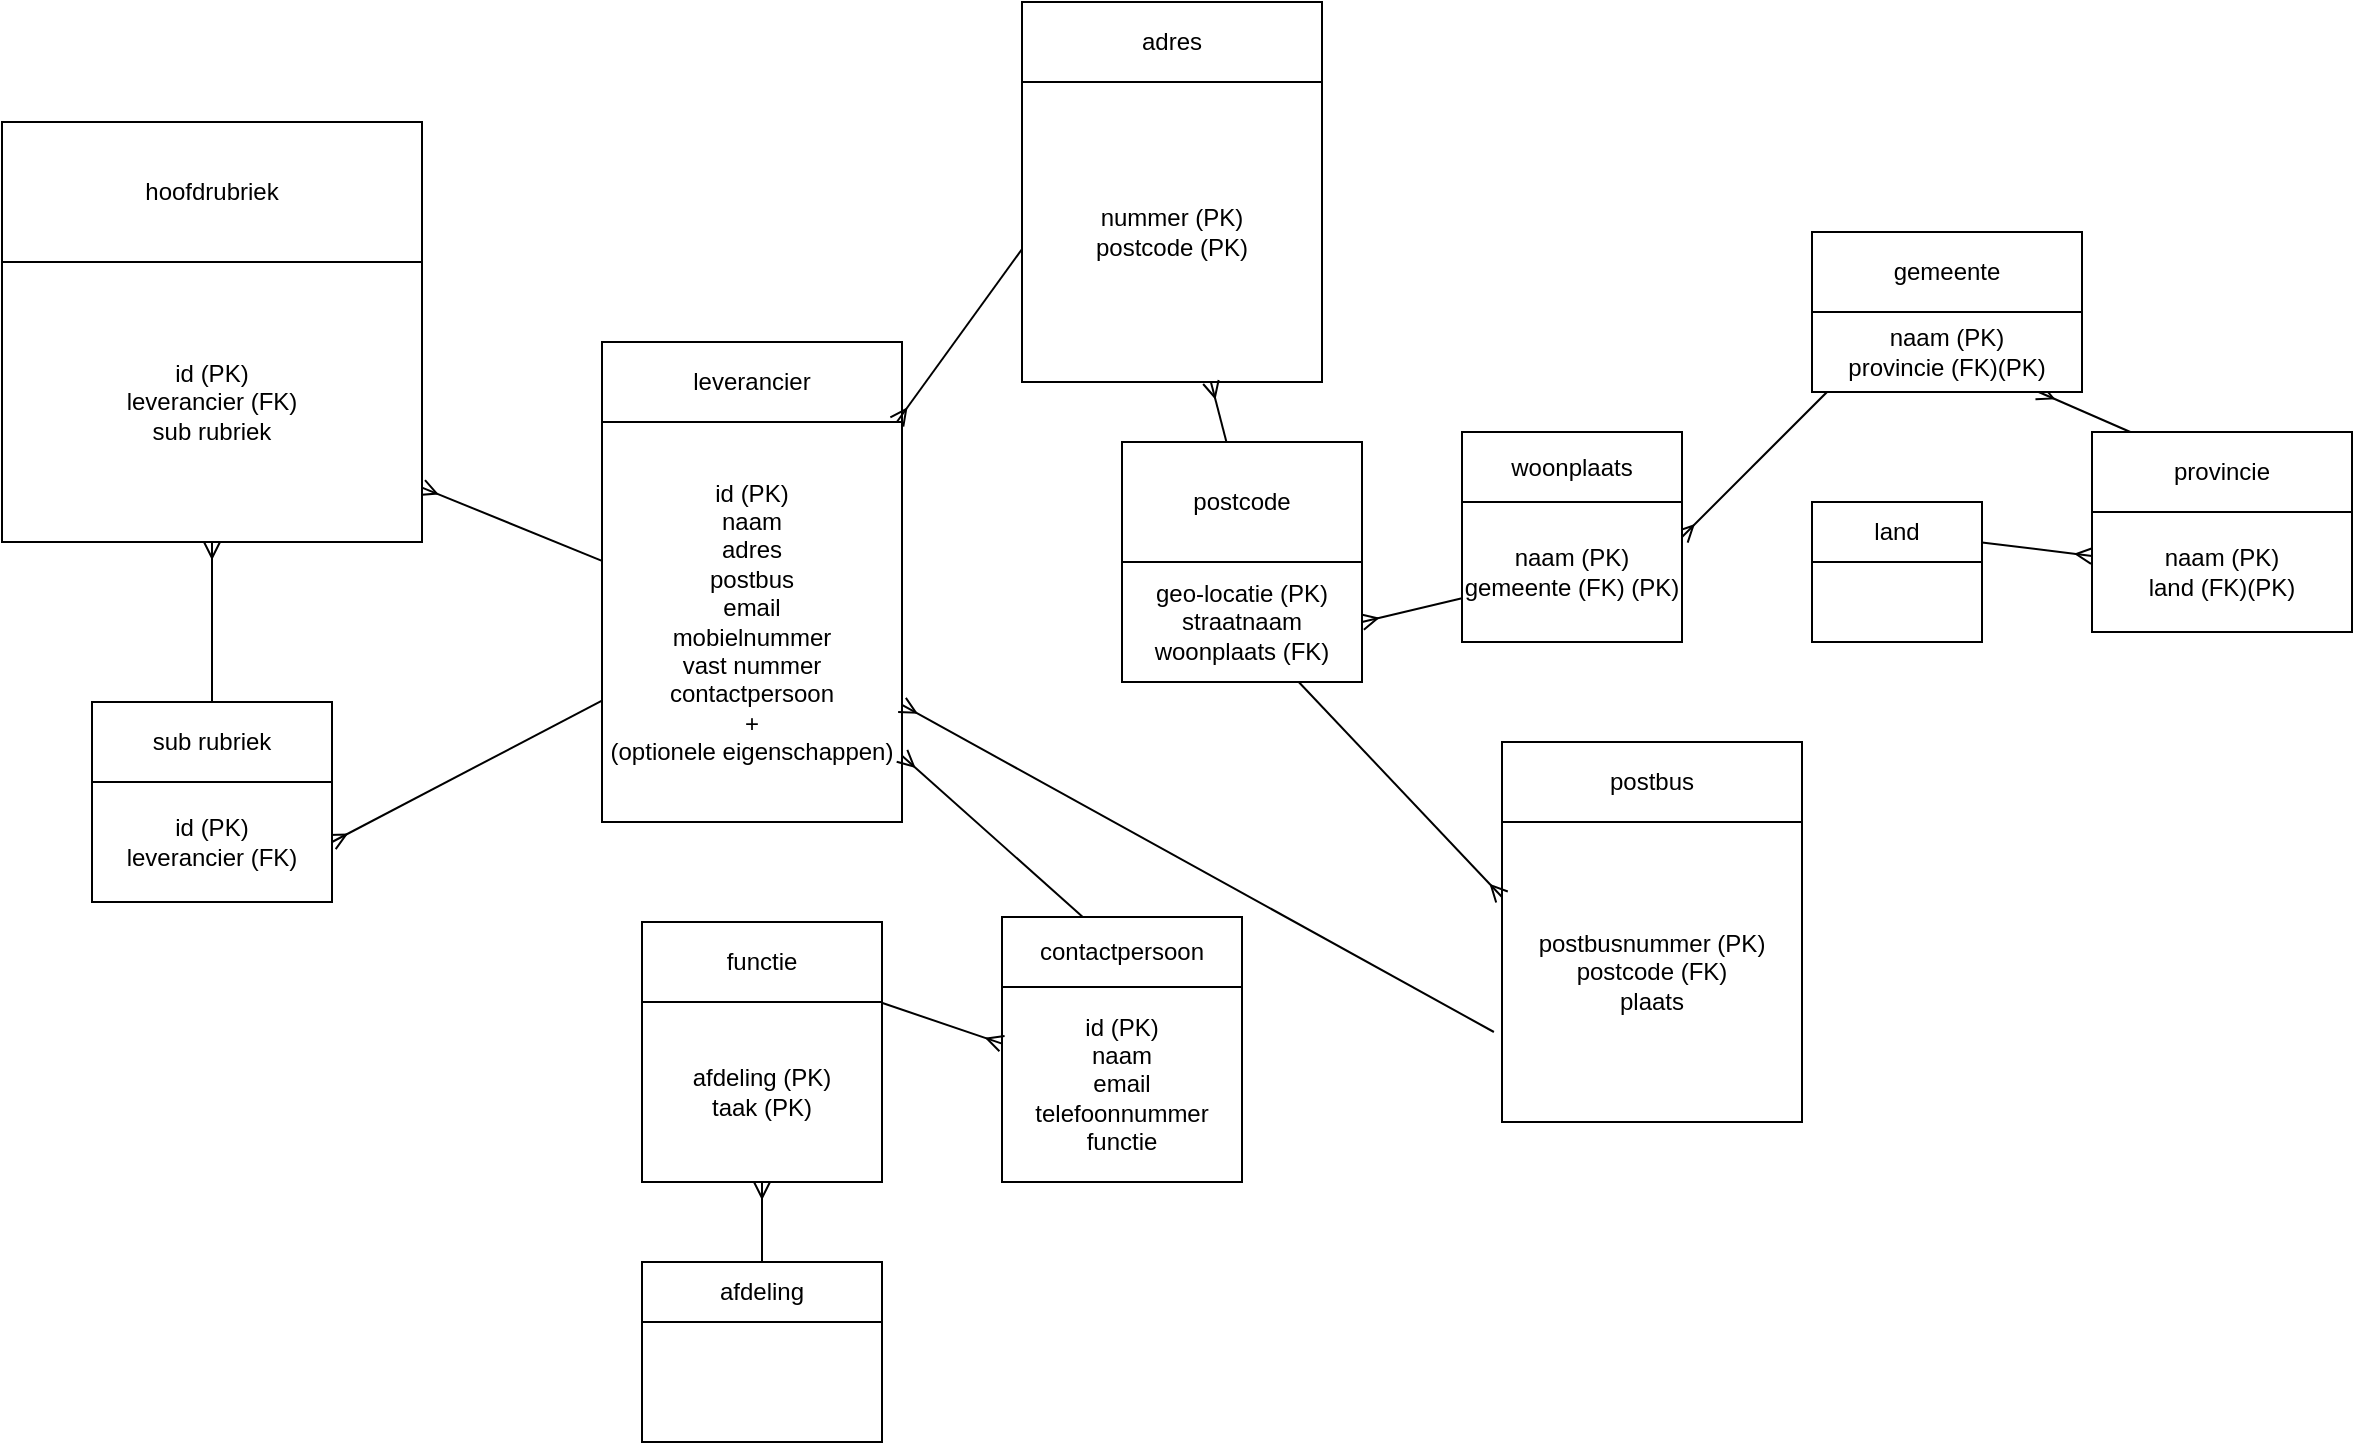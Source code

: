 <mxfile>
    <diagram id="RmRykAjFj8UFP34hn3Dj" name="Page-1">
        <mxGraphModel dx="2045" dy="792" grid="1" gridSize="10" guides="1" tooltips="1" connect="1" arrows="1" fold="1" page="1" pageScale="1" pageWidth="850" pageHeight="1100" math="0" shadow="0">
            <root>
                <mxCell id="0"/>
                <mxCell id="1" parent="0"/>
                <mxCell id="2" value="leverancier" style="whiteSpace=wrap;html=1;" vertex="1" parent="1">
                    <mxGeometry x="140" y="190" width="150" height="40" as="geometry"/>
                </mxCell>
                <mxCell id="36" value="" style="edgeStyle=none;html=1;endArrow=ERmany;endFill=0;" edge="1" parent="1" source="3" target="33">
                    <mxGeometry relative="1" as="geometry"/>
                </mxCell>
                <mxCell id="37" value="" style="edgeStyle=none;html=1;endArrow=ERmany;endFill=0;entryX=1;entryY=0.5;entryDx=0;entryDy=0;" edge="1" parent="1" source="3" target="35">
                    <mxGeometry relative="1" as="geometry">
                        <mxPoint x="30" y="430" as="targetPoint"/>
                        <Array as="points"/>
                    </mxGeometry>
                </mxCell>
                <mxCell id="3" value="id (PK)&lt;br&gt;naam&lt;br&gt;adres&lt;br&gt;postbus&lt;br&gt;email&lt;br&gt;mobielnummer&lt;br&gt;vast nummer&lt;br&gt;contactpersoon&lt;br&gt;+&lt;br&gt;(optionele eigenschappen)" style="whiteSpace=wrap;html=1;" vertex="1" parent="1">
                    <mxGeometry x="140" y="230" width="150" height="200" as="geometry"/>
                </mxCell>
                <mxCell id="19" value="" style="edgeStyle=none;html=1;endArrow=ERmany;endFill=0;" edge="1" parent="1" source="5" target="3">
                    <mxGeometry relative="1" as="geometry"/>
                </mxCell>
                <mxCell id="5" value="adres" style="whiteSpace=wrap;html=1;" vertex="1" parent="1">
                    <mxGeometry x="350" y="20" width="150" height="40" as="geometry"/>
                </mxCell>
                <mxCell id="6" value="nummer (PK)&lt;br&gt;postcode (PK)" style="whiteSpace=wrap;html=1;" vertex="1" parent="1">
                    <mxGeometry x="350" y="60" width="150" height="150" as="geometry"/>
                </mxCell>
                <mxCell id="7" value="postbus" style="whiteSpace=wrap;html=1;" vertex="1" parent="1">
                    <mxGeometry x="590" y="390" width="150" height="40" as="geometry"/>
                </mxCell>
                <mxCell id="21" value="" style="edgeStyle=none;html=1;endArrow=ERmany;endFill=0;exitX=-0.027;exitY=0.7;exitDx=0;exitDy=0;exitPerimeter=0;" edge="1" parent="1" source="8" target="3">
                    <mxGeometry relative="1" as="geometry"/>
                </mxCell>
                <mxCell id="8" value="postbusnummer (PK)&lt;br&gt;postcode (FK)&lt;br&gt;plaats" style="whiteSpace=wrap;html=1;" vertex="1" parent="1">
                    <mxGeometry x="590" y="430" width="150" height="150" as="geometry"/>
                </mxCell>
                <mxCell id="23" value="" style="edgeStyle=none;html=1;endArrow=ERmany;endFill=0;" edge="1" parent="1" source="9" target="11">
                    <mxGeometry relative="1" as="geometry"/>
                </mxCell>
                <mxCell id="9" value="land" style="whiteSpace=wrap;html=1;" vertex="1" parent="1">
                    <mxGeometry x="745" y="270" width="85" height="30" as="geometry"/>
                </mxCell>
                <mxCell id="24" value="" style="edgeStyle=none;html=1;endArrow=ERmany;endFill=0;" edge="1" parent="1" source="10" target="14">
                    <mxGeometry relative="1" as="geometry"/>
                </mxCell>
                <mxCell id="10" value="provincie" style="whiteSpace=wrap;html=1;" vertex="1" parent="1">
                    <mxGeometry x="885" y="235" width="130" height="40" as="geometry"/>
                </mxCell>
                <mxCell id="11" value="naam (PK)&lt;br&gt;land (FK)(PK)" style="whiteSpace=wrap;html=1;" vertex="1" parent="1">
                    <mxGeometry x="885" y="275" width="130" height="60" as="geometry"/>
                </mxCell>
                <mxCell id="18" value="" style="edgeStyle=none;html=1;endArrow=ERmany;endFill=0;entryX=1;entryY=0.25;entryDx=0;entryDy=0;" edge="1" parent="1" source="13" target="17">
                    <mxGeometry relative="1" as="geometry"/>
                </mxCell>
                <mxCell id="13" value="gemeente" style="whiteSpace=wrap;html=1;" vertex="1" parent="1">
                    <mxGeometry x="745" y="135" width="135" height="40" as="geometry"/>
                </mxCell>
                <mxCell id="14" value="naam (PK)&lt;br&gt;provincie (FK)(PK)" style="whiteSpace=wrap;html=1;" vertex="1" parent="1">
                    <mxGeometry x="745" y="175" width="135" height="40" as="geometry"/>
                </mxCell>
                <mxCell id="16" value="woonplaats" style="whiteSpace=wrap;html=1;" vertex="1" parent="1">
                    <mxGeometry x="570" y="235" width="110" height="35" as="geometry"/>
                </mxCell>
                <mxCell id="30" style="edgeStyle=none;html=1;endArrow=ERmany;endFill=0;entryX=1;entryY=0.5;entryDx=0;entryDy=0;" edge="1" parent="1" source="17" target="27">
                    <mxGeometry relative="1" as="geometry">
                        <mxPoint x="570" y="390" as="targetPoint"/>
                    </mxGeometry>
                </mxCell>
                <mxCell id="17" value="naam (PK)&lt;br&gt;gemeente (FK) (PK)" style="whiteSpace=wrap;html=1;" vertex="1" parent="1">
                    <mxGeometry x="570" y="270" width="110" height="70" as="geometry"/>
                </mxCell>
                <mxCell id="31" value="" style="edgeStyle=none;html=1;endArrow=ERmany;endFill=0;" edge="1" parent="1" source="26" target="6">
                    <mxGeometry relative="1" as="geometry"/>
                </mxCell>
                <mxCell id="26" value="postcode" style="whiteSpace=wrap;html=1;" vertex="1" parent="1">
                    <mxGeometry x="400" y="240" width="120" height="60" as="geometry"/>
                </mxCell>
                <mxCell id="51" value="" style="edgeStyle=none;html=1;fontColor=#FFFFFF;endArrow=ERmany;endFill=0;entryX=0;entryY=0.25;entryDx=0;entryDy=0;" edge="1" parent="1" source="27" target="8">
                    <mxGeometry relative="1" as="geometry"/>
                </mxCell>
                <mxCell id="27" value="geo-locatie (PK)&lt;br&gt;straatnaam&lt;br&gt;woonplaats (FK)" style="whiteSpace=wrap;html=1;" vertex="1" parent="1">
                    <mxGeometry x="400" y="300" width="120" height="60" as="geometry"/>
                </mxCell>
                <mxCell id="32" value="hoofdrubriek" style="whiteSpace=wrap;html=1;" vertex="1" parent="1">
                    <mxGeometry x="-160" y="80" width="210" height="70" as="geometry"/>
                </mxCell>
                <mxCell id="33" value="id (PK)&lt;br&gt;leverancier (FK)&lt;br&gt;sub rubriek" style="whiteSpace=wrap;html=1;" vertex="1" parent="1">
                    <mxGeometry x="-160" y="150" width="210" height="140" as="geometry"/>
                </mxCell>
                <mxCell id="38" value="" style="edgeStyle=none;html=1;endArrow=ERmany;endFill=0;" edge="1" parent="1" source="34" target="33">
                    <mxGeometry relative="1" as="geometry"/>
                </mxCell>
                <mxCell id="34" value="sub rubriek" style="whiteSpace=wrap;html=1;" vertex="1" parent="1">
                    <mxGeometry x="-115" y="370" width="120" height="40" as="geometry"/>
                </mxCell>
                <mxCell id="35" value="id (PK)&lt;br&gt;leverancier (FK)" style="whiteSpace=wrap;html=1;" vertex="1" parent="1">
                    <mxGeometry x="-115" y="410" width="120" height="60" as="geometry"/>
                </mxCell>
                <mxCell id="40" value="" style="edgeStyle=none;html=1;endArrow=ERmany;endFill=0;" edge="1" parent="1" source="39" target="3">
                    <mxGeometry relative="1" as="geometry"/>
                </mxCell>
                <mxCell id="39" value="contactpersoon" style="whiteSpace=wrap;html=1;" vertex="1" parent="1">
                    <mxGeometry x="340" y="477.5" width="120" height="35" as="geometry"/>
                </mxCell>
                <mxCell id="41" value="id (PK)&lt;br&gt;naam&lt;br&gt;email&lt;br&gt;telefoonnummer&lt;br&gt;functie" style="whiteSpace=wrap;html=1;" vertex="1" parent="1">
                    <mxGeometry x="340" y="512.5" width="120" height="97.5" as="geometry"/>
                </mxCell>
                <mxCell id="45" value="" style="edgeStyle=none;html=1;endArrow=ERmany;endFill=0;" edge="1" parent="1" source="42" target="41">
                    <mxGeometry relative="1" as="geometry"/>
                </mxCell>
                <mxCell id="42" value="functie" style="whiteSpace=wrap;html=1;" vertex="1" parent="1">
                    <mxGeometry x="160" y="480" width="120" height="40" as="geometry"/>
                </mxCell>
                <mxCell id="43" value="afdeling (PK)&lt;br&gt;taak (PK)" style="whiteSpace=wrap;html=1;" vertex="1" parent="1">
                    <mxGeometry x="160" y="520" width="120" height="90" as="geometry"/>
                </mxCell>
                <mxCell id="47" value="" style="edgeStyle=none;html=1;endArrow=ERmany;endFill=0;" edge="1" parent="1" source="46" target="43">
                    <mxGeometry relative="1" as="geometry"/>
                </mxCell>
                <mxCell id="46" value="afdeling" style="whiteSpace=wrap;html=1;" vertex="1" parent="1">
                    <mxGeometry x="160" y="650" width="120" height="30" as="geometry"/>
                </mxCell>
                <mxCell id="48" value="naam (PK)" style="whiteSpace=wrap;html=1;fontColor=#FFFFFF;" vertex="1" parent="1">
                    <mxGeometry x="160" y="680" width="120" height="60" as="geometry"/>
                </mxCell>
                <mxCell id="50" value="naam (PK)" style="whiteSpace=wrap;html=1;fontColor=#FFFFFF;" vertex="1" parent="1">
                    <mxGeometry x="745" y="300" width="85" height="40" as="geometry"/>
                </mxCell>
            </root>
        </mxGraphModel>
    </diagram>
</mxfile>
